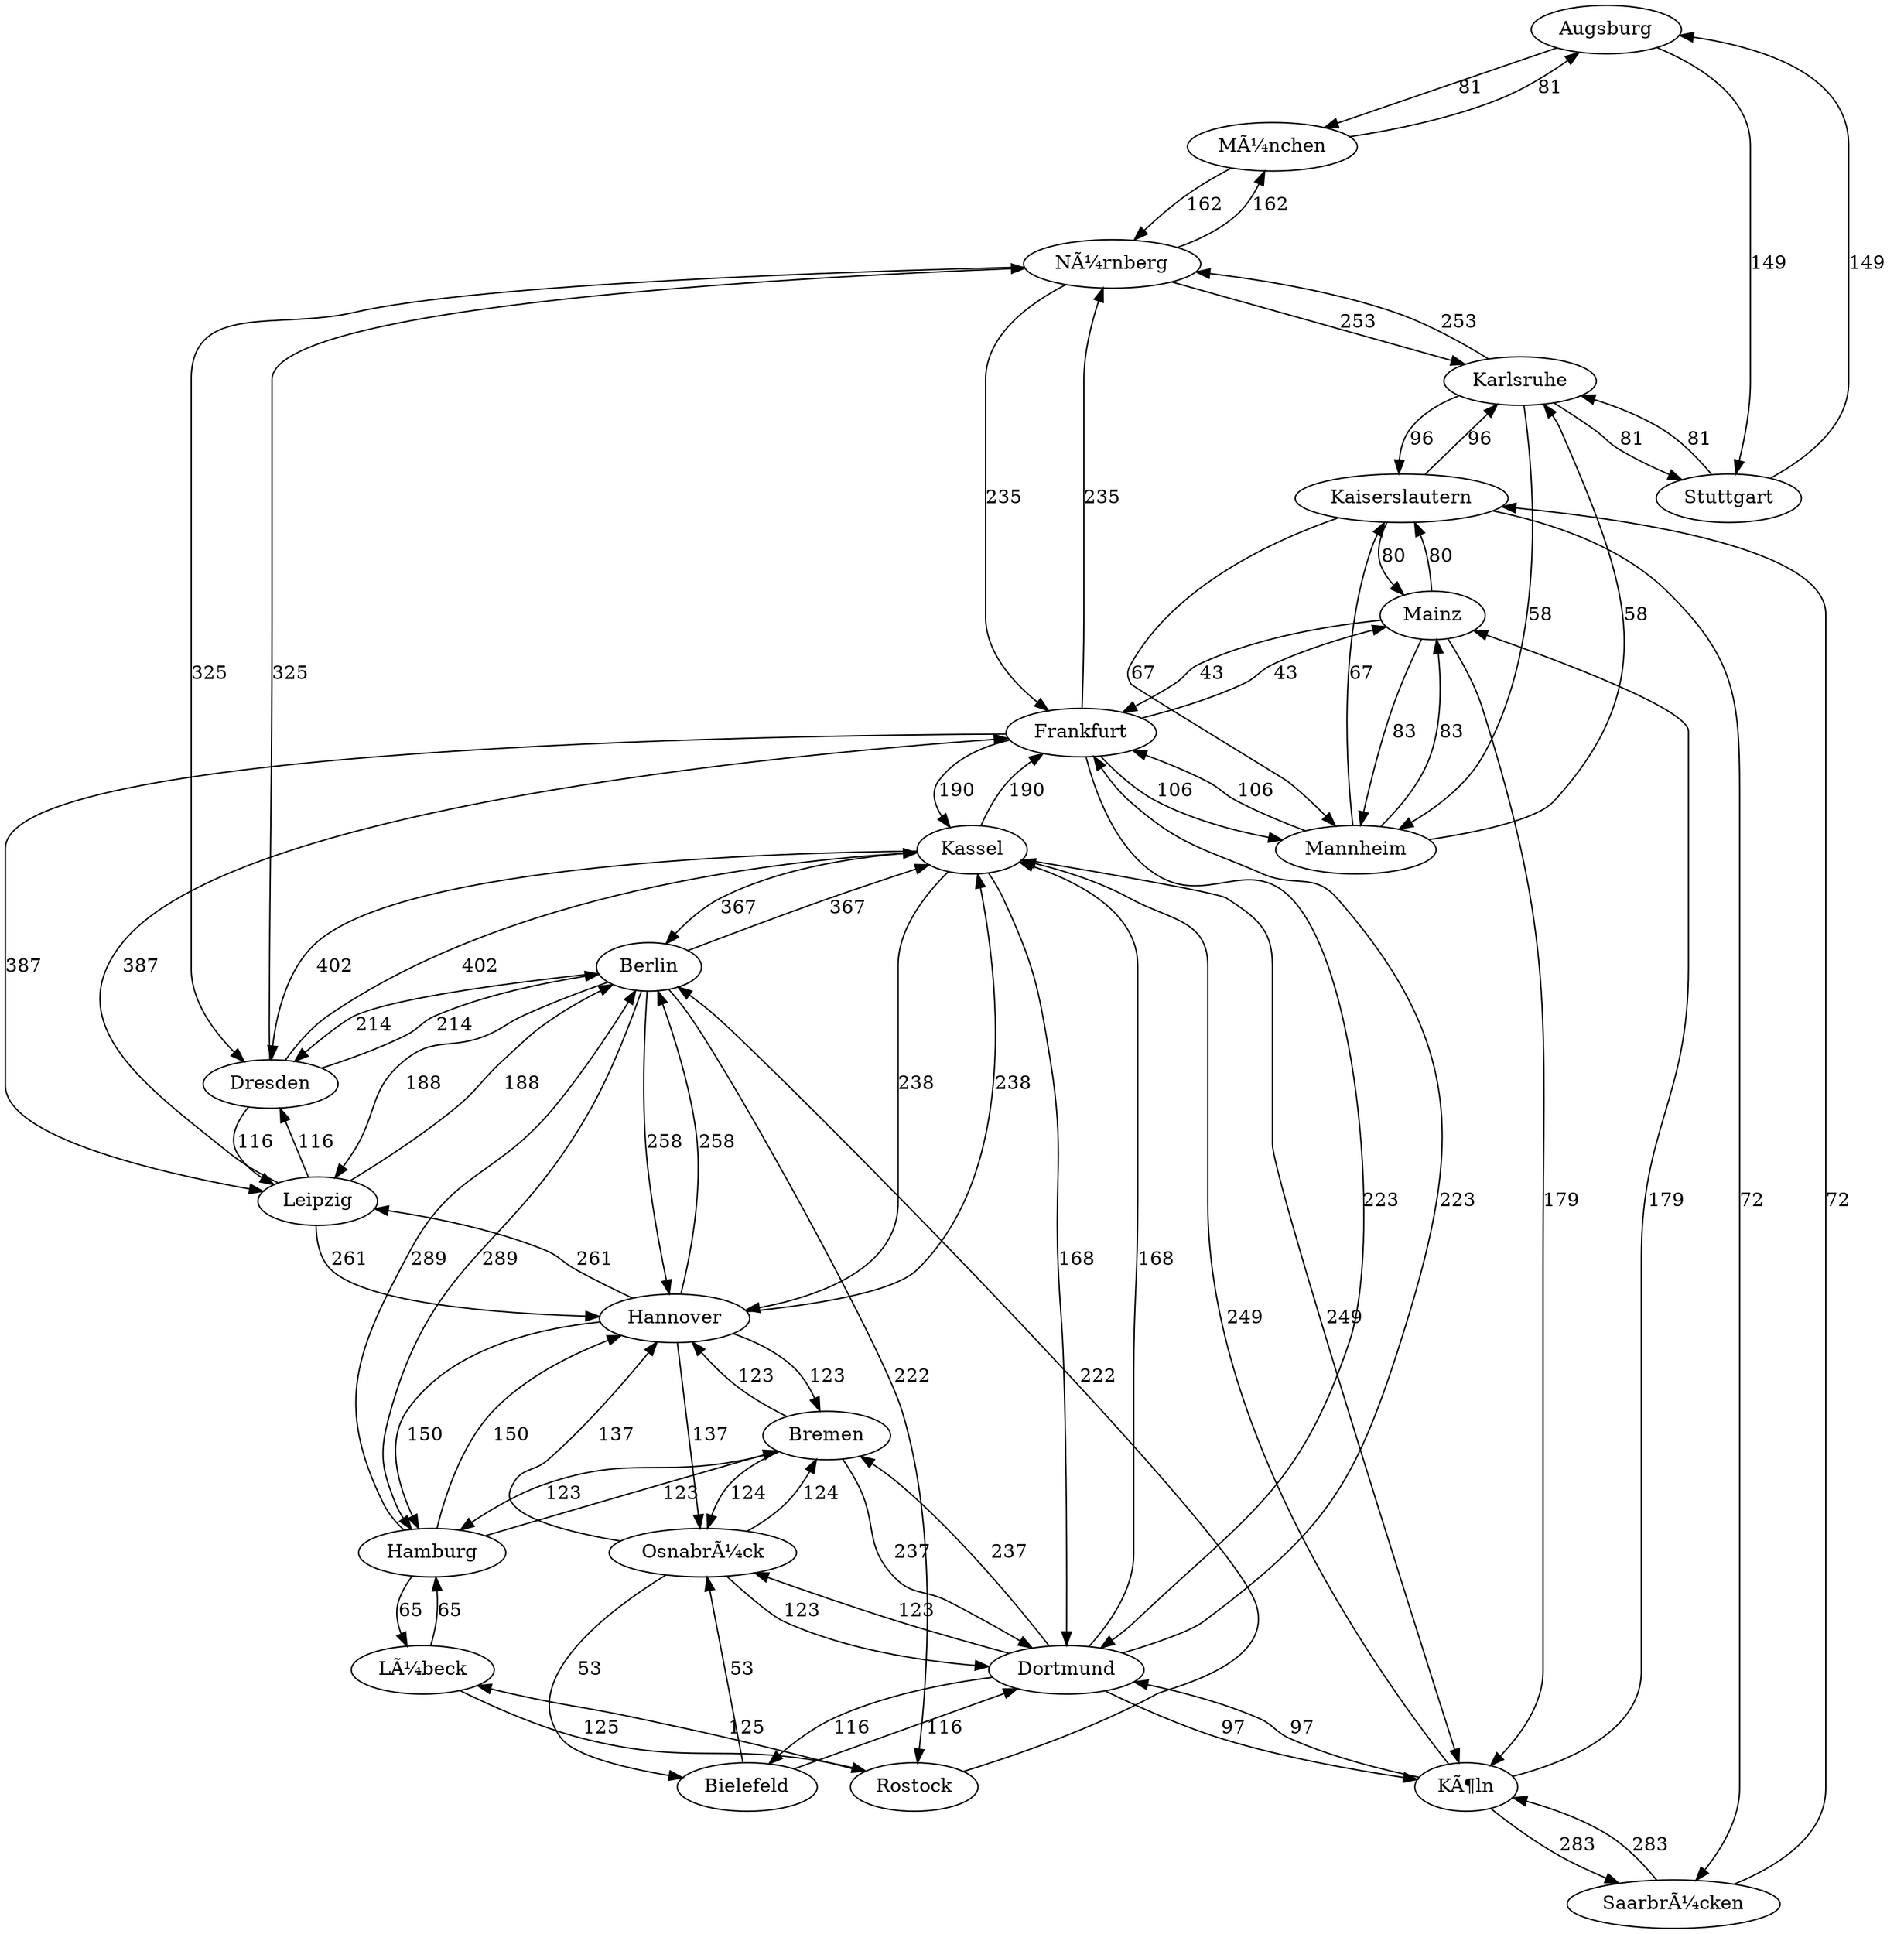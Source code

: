 digraph graph_02
{
Augsburg
MÃ¼nchen
Stuttgart
Berlin
Dresden
Hamburg
Hannover
Kassel
Leipzig
Rostock
Bielefeld
Dortmund
OsnabrÃ¼ck
Bremen
Frankfurt
KÃ¶ln
NÃ¼rnberg
Mainz
Mannheim
LÃ¼beck
Kaiserslautern
Karlsruhe
SaarbrÃ¼cken
Augsburg -> MÃ¼nchen [label="81  "]
Augsburg -> Stuttgart [label="149  "]
MÃ¼nchen -> Augsburg [label="81  "]
MÃ¼nchen -> NÃ¼rnberg [label="162  "]
Stuttgart -> Augsburg [label="149  "]
Stuttgart -> Karlsruhe [label="81  "]
Berlin -> Dresden [label="214  "]
Berlin -> Hamburg [label="289  "]
Berlin -> Hannover [label="258  "]
Berlin -> Kassel [label="367  "]
Berlin -> Leipzig [label="188  "]
Berlin -> Rostock [label="222  "]
Dresden -> Berlin [label="214  "]
Dresden -> Kassel [label="402  "]
Dresden -> Leipzig [label="116  "]
Dresden -> NÃ¼rnberg [label="325  "]
Hamburg -> Berlin [label="289  "]
Hamburg -> Hannover [label="150  "]
Hamburg -> Bremen [label="123  "]
Hamburg -> LÃ¼beck [label="65  "]
Hannover -> Berlin [label="258  "]
Hannover -> Hamburg [label="150  "]
Hannover -> Kassel [label="238  "]
Hannover -> Leipzig [label="261  "]
Hannover -> OsnabrÃ¼ck [label="137  "]
Hannover -> Bremen [label="123  "]
Kassel -> Berlin [label="367  "]
Kassel -> Dresden [label="402  "]
Kassel -> Hannover [label="238  "]
Kassel -> Dortmund [label="168  "]
Kassel -> Frankfurt [label="190  "]
Kassel -> KÃ¶ln [label="249  "]
Leipzig -> Berlin [label="188  "]
Leipzig -> Dresden [label="116  "]
Leipzig -> Hannover [label="261  "]
Leipzig -> Frankfurt [label="387  "]
Rostock -> Berlin [label="222  "]
Rostock -> LÃ¼beck [label="125  "]
Bielefeld -> Dortmund [label="116  "]
Bielefeld -> OsnabrÃ¼ck [label="53  "]
Dortmund -> Kassel [label="168  "]
Dortmund -> Bielefeld [label="116  "]
Dortmund -> OsnabrÃ¼ck [label="123  "]
Dortmund -> Bremen [label="237  "]
Dortmund -> Frankfurt [label="223  "]
Dortmund -> KÃ¶ln [label="97  "]
OsnabrÃ¼ck -> Hannover [label="137  "]
OsnabrÃ¼ck -> Bielefeld [label="53  "]
OsnabrÃ¼ck -> Dortmund [label="123  "]
OsnabrÃ¼ck -> Bremen [label="124  "]
Bremen -> Hamburg [label="123  "]
Bremen -> Hannover [label="123  "]
Bremen -> Dortmund [label="237  "]
Bremen -> OsnabrÃ¼ck [label="124  "]
Frankfurt -> Kassel [label="190  "]
Frankfurt -> Leipzig [label="387  "]
Frankfurt -> Dortmund [label="223  "]
Frankfurt -> NÃ¼rnberg [label="235  "]
Frankfurt -> Mainz [label="43  "]
Frankfurt -> Mannheim [label="106  "]
KÃ¶ln -> Kassel [label="249  "]
KÃ¶ln -> Dortmund [label="97  "]
KÃ¶ln -> Mainz [label="179  "]
KÃ¶ln -> SaarbrÃ¼cken [label="283  "]
NÃ¼rnberg -> MÃ¼nchen [label="162  "]
NÃ¼rnberg -> Dresden [label="325  "]
NÃ¼rnberg -> Frankfurt [label="235  "]
NÃ¼rnberg -> Karlsruhe [label="253  "]
Mainz -> Frankfurt [label="43  "]
Mainz -> KÃ¶ln [label="179  "]
Mainz -> Mannheim [label="83  "]
Mainz -> Kaiserslautern [label="80  "]
Mannheim -> Frankfurt [label="106  "]
Mannheim -> Mainz [label="83  "]
Mannheim -> Kaiserslautern [label="67  "]
Mannheim -> Karlsruhe [label="58  "]
LÃ¼beck -> Hamburg [label="65  "]
LÃ¼beck -> Rostock [label="125  "]
Kaiserslautern -> Mainz [label="80  "]
Kaiserslautern -> Mannheim [label="67  "]
Kaiserslautern -> Karlsruhe [label="96  "]
Kaiserslautern -> SaarbrÃ¼cken [label="72  "]
Karlsruhe -> Stuttgart [label="81  "]
Karlsruhe -> NÃ¼rnberg [label="253  "]
Karlsruhe -> Mannheim [label="58  "]
Karlsruhe -> Kaiserslautern [label="96  "]
SaarbrÃ¼cken -> KÃ¶ln [label="283  "]
SaarbrÃ¼cken -> Kaiserslautern [label="72  "]
}
